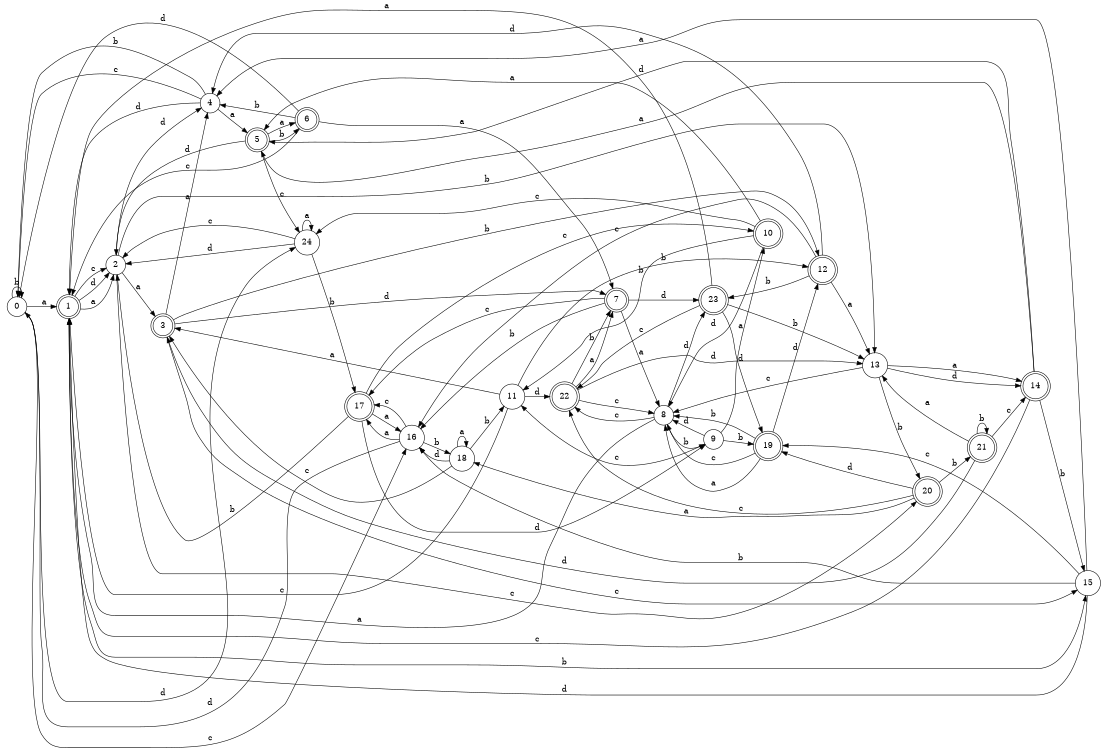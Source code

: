 digraph n20_6 {
__start0 [label="" shape="none"];

rankdir=LR;
size="8,5";

s0 [style="filled", color="black", fillcolor="white" shape="circle", label="0"];
s1 [style="rounded,filled", color="black", fillcolor="white" shape="doublecircle", label="1"];
s2 [style="filled", color="black", fillcolor="white" shape="circle", label="2"];
s3 [style="rounded,filled", color="black", fillcolor="white" shape="doublecircle", label="3"];
s4 [style="filled", color="black", fillcolor="white" shape="circle", label="4"];
s5 [style="rounded,filled", color="black", fillcolor="white" shape="doublecircle", label="5"];
s6 [style="rounded,filled", color="black", fillcolor="white" shape="doublecircle", label="6"];
s7 [style="rounded,filled", color="black", fillcolor="white" shape="doublecircle", label="7"];
s8 [style="filled", color="black", fillcolor="white" shape="circle", label="8"];
s9 [style="filled", color="black", fillcolor="white" shape="circle", label="9"];
s10 [style="rounded,filled", color="black", fillcolor="white" shape="doublecircle", label="10"];
s11 [style="filled", color="black", fillcolor="white" shape="circle", label="11"];
s12 [style="rounded,filled", color="black", fillcolor="white" shape="doublecircle", label="12"];
s13 [style="filled", color="black", fillcolor="white" shape="circle", label="13"];
s14 [style="rounded,filled", color="black", fillcolor="white" shape="doublecircle", label="14"];
s15 [style="filled", color="black", fillcolor="white" shape="circle", label="15"];
s16 [style="filled", color="black", fillcolor="white" shape="circle", label="16"];
s17 [style="rounded,filled", color="black", fillcolor="white" shape="doublecircle", label="17"];
s18 [style="filled", color="black", fillcolor="white" shape="circle", label="18"];
s19 [style="rounded,filled", color="black", fillcolor="white" shape="doublecircle", label="19"];
s20 [style="rounded,filled", color="black", fillcolor="white" shape="doublecircle", label="20"];
s21 [style="rounded,filled", color="black", fillcolor="white" shape="doublecircle", label="21"];
s22 [style="rounded,filled", color="black", fillcolor="white" shape="doublecircle", label="22"];
s23 [style="rounded,filled", color="black", fillcolor="white" shape="doublecircle", label="23"];
s24 [style="filled", color="black", fillcolor="white" shape="circle", label="24"];
s0 -> s1 [label="a"];
s0 -> s0 [label="b"];
s0 -> s16 [label="c"];
s0 -> s24 [label="d"];
s1 -> s2 [label="a"];
s1 -> s15 [label="b"];
s1 -> s2 [label="c"];
s1 -> s2 [label="d"];
s2 -> s3 [label="a"];
s2 -> s13 [label="b"];
s2 -> s20 [label="c"];
s2 -> s4 [label="d"];
s3 -> s4 [label="a"];
s3 -> s12 [label="b"];
s3 -> s15 [label="c"];
s3 -> s7 [label="d"];
s4 -> s5 [label="a"];
s4 -> s0 [label="b"];
s4 -> s0 [label="c"];
s4 -> s1 [label="d"];
s5 -> s6 [label="a"];
s5 -> s6 [label="b"];
s5 -> s24 [label="c"];
s5 -> s2 [label="d"];
s6 -> s7 [label="a"];
s6 -> s4 [label="b"];
s6 -> s1 [label="c"];
s6 -> s0 [label="d"];
s7 -> s8 [label="a"];
s7 -> s16 [label="b"];
s7 -> s17 [label="c"];
s7 -> s23 [label="d"];
s8 -> s1 [label="a"];
s8 -> s9 [label="b"];
s8 -> s22 [label="c"];
s8 -> s23 [label="d"];
s9 -> s10 [label="a"];
s9 -> s19 [label="b"];
s9 -> s11 [label="c"];
s9 -> s8 [label="d"];
s10 -> s5 [label="a"];
s10 -> s11 [label="b"];
s10 -> s24 [label="c"];
s10 -> s8 [label="d"];
s11 -> s3 [label="a"];
s11 -> s12 [label="b"];
s11 -> s1 [label="c"];
s11 -> s22 [label="d"];
s12 -> s13 [label="a"];
s12 -> s23 [label="b"];
s12 -> s16 [label="c"];
s12 -> s4 [label="d"];
s13 -> s14 [label="a"];
s13 -> s20 [label="b"];
s13 -> s8 [label="c"];
s13 -> s14 [label="d"];
s14 -> s5 [label="a"];
s14 -> s15 [label="b"];
s14 -> s1 [label="c"];
s14 -> s5 [label="d"];
s15 -> s4 [label="a"];
s15 -> s16 [label="b"];
s15 -> s19 [label="c"];
s15 -> s1 [label="d"];
s16 -> s17 [label="a"];
s16 -> s18 [label="b"];
s16 -> s17 [label="c"];
s16 -> s0 [label="d"];
s17 -> s16 [label="a"];
s17 -> s2 [label="b"];
s17 -> s10 [label="c"];
s17 -> s9 [label="d"];
s18 -> s18 [label="a"];
s18 -> s11 [label="b"];
s18 -> s3 [label="c"];
s18 -> s16 [label="d"];
s19 -> s8 [label="a"];
s19 -> s8 [label="b"];
s19 -> s8 [label="c"];
s19 -> s12 [label="d"];
s20 -> s18 [label="a"];
s20 -> s21 [label="b"];
s20 -> s22 [label="c"];
s20 -> s19 [label="d"];
s21 -> s13 [label="a"];
s21 -> s21 [label="b"];
s21 -> s14 [label="c"];
s21 -> s3 [label="d"];
s22 -> s7 [label="a"];
s22 -> s7 [label="b"];
s22 -> s8 [label="c"];
s22 -> s13 [label="d"];
s23 -> s1 [label="a"];
s23 -> s13 [label="b"];
s23 -> s22 [label="c"];
s23 -> s19 [label="d"];
s24 -> s24 [label="a"];
s24 -> s17 [label="b"];
s24 -> s2 [label="c"];
s24 -> s2 [label="d"];

}